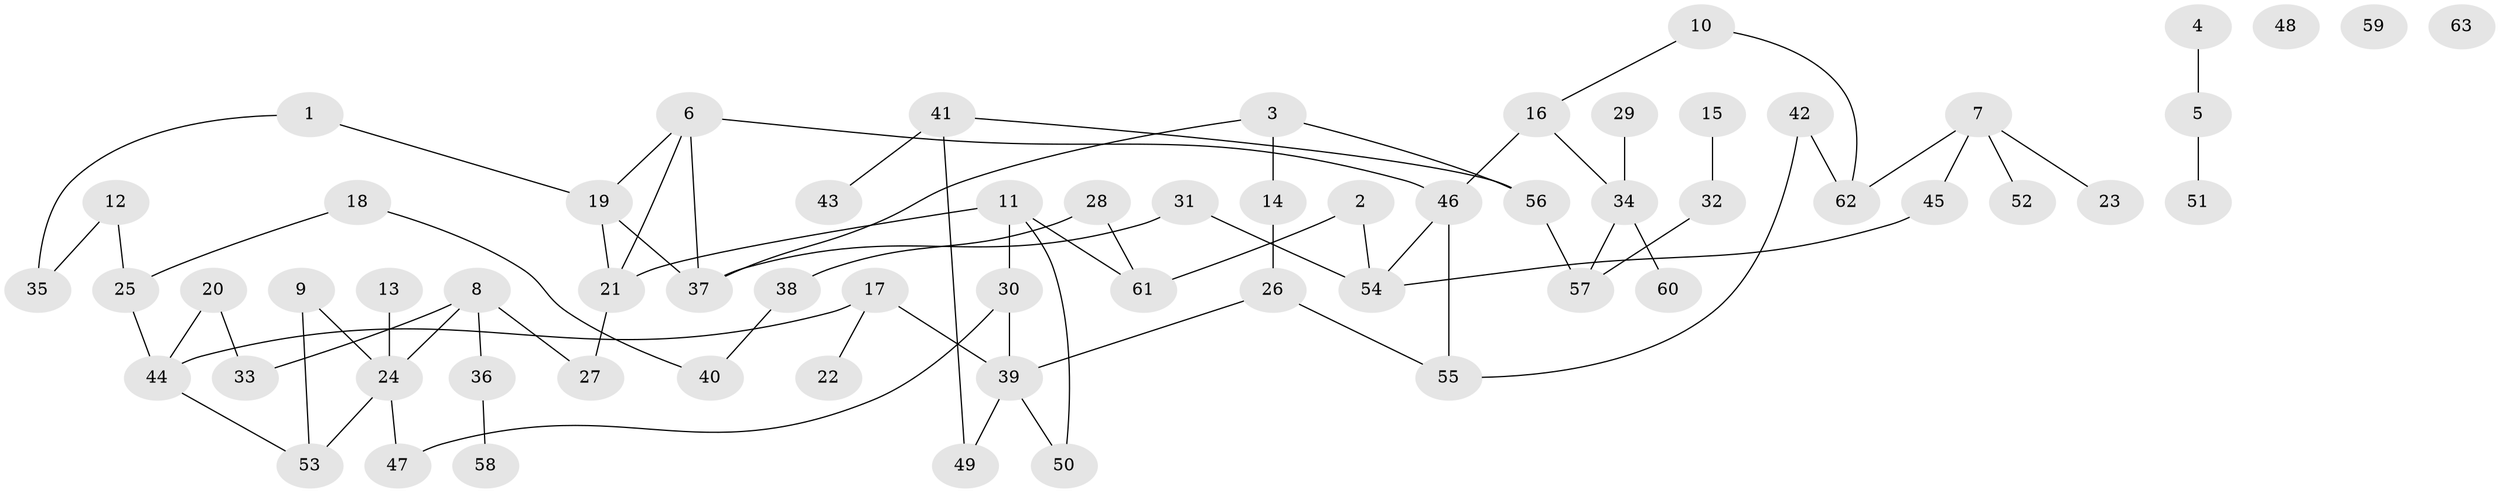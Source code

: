 // coarse degree distribution, {2: 0.29545454545454547, 1: 0.22727272727272727, 4: 0.18181818181818182, 3: 0.1590909090909091, 5: 0.06818181818181818, 0: 0.06818181818181818}
// Generated by graph-tools (version 1.1) at 2025/42/03/04/25 21:42:56]
// undirected, 63 vertices, 75 edges
graph export_dot {
graph [start="1"]
  node [color=gray90,style=filled];
  1;
  2;
  3;
  4;
  5;
  6;
  7;
  8;
  9;
  10;
  11;
  12;
  13;
  14;
  15;
  16;
  17;
  18;
  19;
  20;
  21;
  22;
  23;
  24;
  25;
  26;
  27;
  28;
  29;
  30;
  31;
  32;
  33;
  34;
  35;
  36;
  37;
  38;
  39;
  40;
  41;
  42;
  43;
  44;
  45;
  46;
  47;
  48;
  49;
  50;
  51;
  52;
  53;
  54;
  55;
  56;
  57;
  58;
  59;
  60;
  61;
  62;
  63;
  1 -- 19;
  1 -- 35;
  2 -- 54;
  2 -- 61;
  3 -- 14;
  3 -- 37;
  3 -- 56;
  4 -- 5;
  5 -- 51;
  6 -- 19;
  6 -- 21;
  6 -- 37;
  6 -- 46;
  7 -- 23;
  7 -- 45;
  7 -- 52;
  7 -- 62;
  8 -- 24;
  8 -- 27;
  8 -- 33;
  8 -- 36;
  9 -- 24;
  9 -- 53;
  10 -- 16;
  10 -- 62;
  11 -- 21;
  11 -- 30;
  11 -- 50;
  11 -- 61;
  12 -- 25;
  12 -- 35;
  13 -- 24;
  14 -- 26;
  15 -- 32;
  16 -- 34;
  16 -- 46;
  17 -- 22;
  17 -- 39;
  17 -- 44;
  18 -- 25;
  18 -- 40;
  19 -- 21;
  19 -- 37;
  20 -- 33;
  20 -- 44;
  21 -- 27;
  24 -- 47;
  24 -- 53;
  25 -- 44;
  26 -- 39;
  26 -- 55;
  28 -- 38;
  28 -- 61;
  29 -- 34;
  30 -- 39;
  30 -- 47;
  31 -- 37;
  31 -- 54;
  32 -- 57;
  34 -- 57;
  34 -- 60;
  36 -- 58;
  38 -- 40;
  39 -- 49;
  39 -- 50;
  41 -- 43;
  41 -- 49;
  41 -- 56;
  42 -- 55;
  42 -- 62;
  44 -- 53;
  45 -- 54;
  46 -- 54;
  46 -- 55;
  56 -- 57;
}
